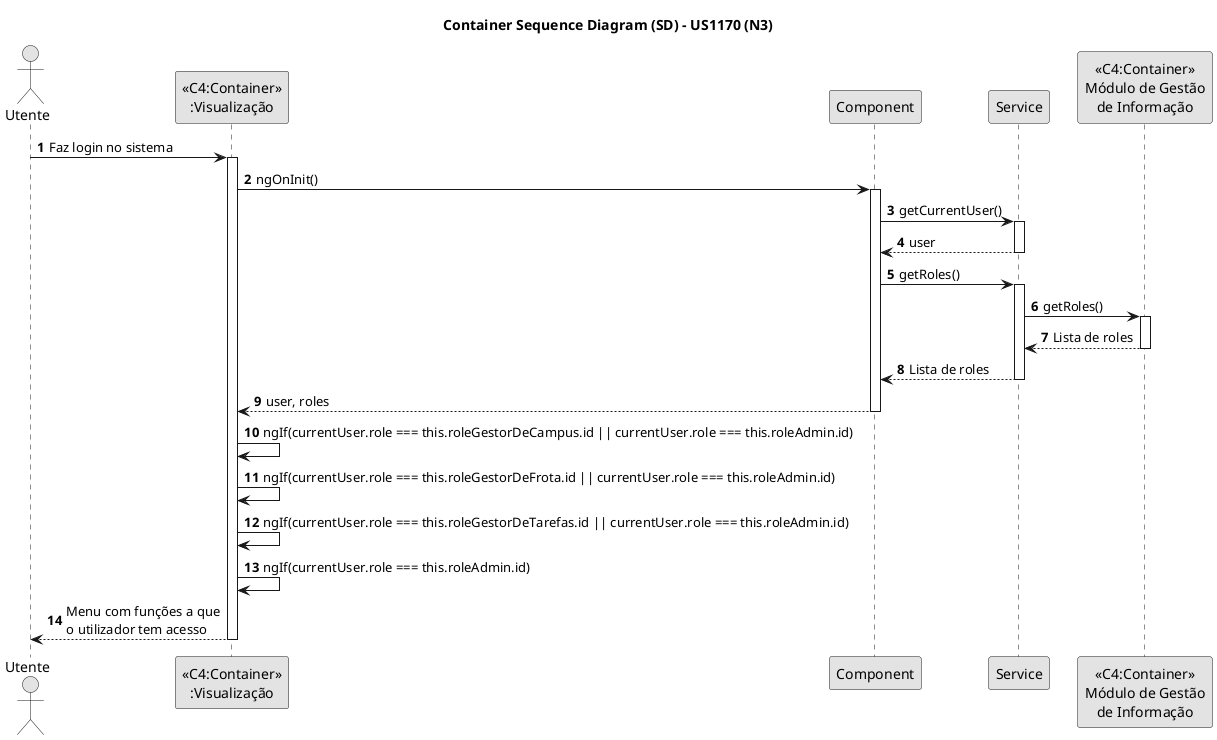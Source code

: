 @startuml
skinparam monochrome true
skinparam packageStyle rectangle
skinparam shadowing false

title Container Sequence Diagram (SD) - US1170 (N3)

autonumber

actor "Utente"

"Utente" -> "<<C4:Container>>\n:Visualização": Faz login no sistema
activate "<<C4:Container>>\n:Visualização"
"<<C4:Container>>\n:Visualização" -> Component: ngOnInit()
activate Component
Component -> Service: getCurrentUser()
activate Service
Service --> Component : user
deactivate Service
Component -> Service : getRoles()
activate Service
Service -> "<<C4:Container>>\nMódulo de Gestão\nde Informação" : getRoles()
activate "<<C4:Container>>\nMódulo de Gestão\nde Informação"
"<<C4:Container>>\nMódulo de Gestão\nde Informação" --> Service : Lista de roles
deactivate "<<C4:Container>>\nMódulo de Gestão\nde Informação"
Service --> Component : Lista de roles
deactivate Service
Component --> "<<C4:Container>>\n:Visualização": user, roles
deactivate Component
"<<C4:Container>>\n:Visualização" -> "<<C4:Container>>\n:Visualização": ngIf(currentUser.role === this.roleGestorDeCampus.id || currentUser.role === this.roleAdmin.id)
"<<C4:Container>>\n:Visualização" -> "<<C4:Container>>\n:Visualização": ngIf(currentUser.role === this.roleGestorDeFrota.id || currentUser.role === this.roleAdmin.id)
"<<C4:Container>>\n:Visualização" -> "<<C4:Container>>\n:Visualização": ngIf(currentUser.role === this.roleGestorDeTarefas.id || currentUser.role === this.roleAdmin.id)
"<<C4:Container>>\n:Visualização" -> "<<C4:Container>>\n:Visualização": ngIf(currentUser.role === this.roleAdmin.id)
deactivate "<<C4:Container>>\nMódulo de Gestão\nde Informação"
"Utente" <-- "<<C4:Container>>\n:Visualização": Menu com funções a que\no utilizador tem acesso
deactivate "<<C4:Container>>\n:Visualização"

@enduml